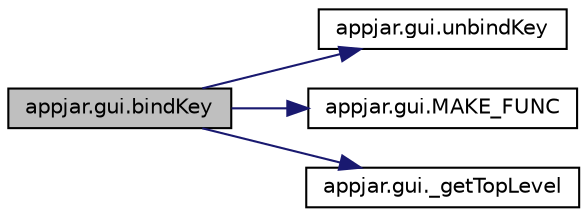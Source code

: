 digraph "appjar.gui.bindKey"
{
  edge [fontname="Helvetica",fontsize="10",labelfontname="Helvetica",labelfontsize="10"];
  node [fontname="Helvetica",fontsize="10",shape=record];
  rankdir="LR";
  Node828 [label="appjar.gui.bindKey",height=0.2,width=0.4,color="black", fillcolor="grey75", style="filled", fontcolor="black"];
  Node828 -> Node829 [color="midnightblue",fontsize="10",style="solid",fontname="Helvetica"];
  Node829 [label="appjar.gui.unbindKey",height=0.2,width=0.4,color="black", fillcolor="white", style="filled",URL="$classappjar_1_1gui.html#a49468e5722bd7220d6a43cf647262367"];
  Node828 -> Node830 [color="midnightblue",fontsize="10",style="solid",fontname="Helvetica"];
  Node830 [label="appjar.gui.MAKE_FUNC",height=0.2,width=0.4,color="black", fillcolor="white", style="filled",URL="$classappjar_1_1gui.html#a42aaf376a6c07c842b1b498948a9691a",tooltip="FUNCTION for managing commands. "];
  Node828 -> Node831 [color="midnightblue",fontsize="10",style="solid",fontname="Helvetica"];
  Node831 [label="appjar.gui._getTopLevel",height=0.2,width=0.4,color="black", fillcolor="white", style="filled",URL="$classappjar_1_1gui.html#a175eb1f92e48591eb8767f244ebcdd20"];
}
